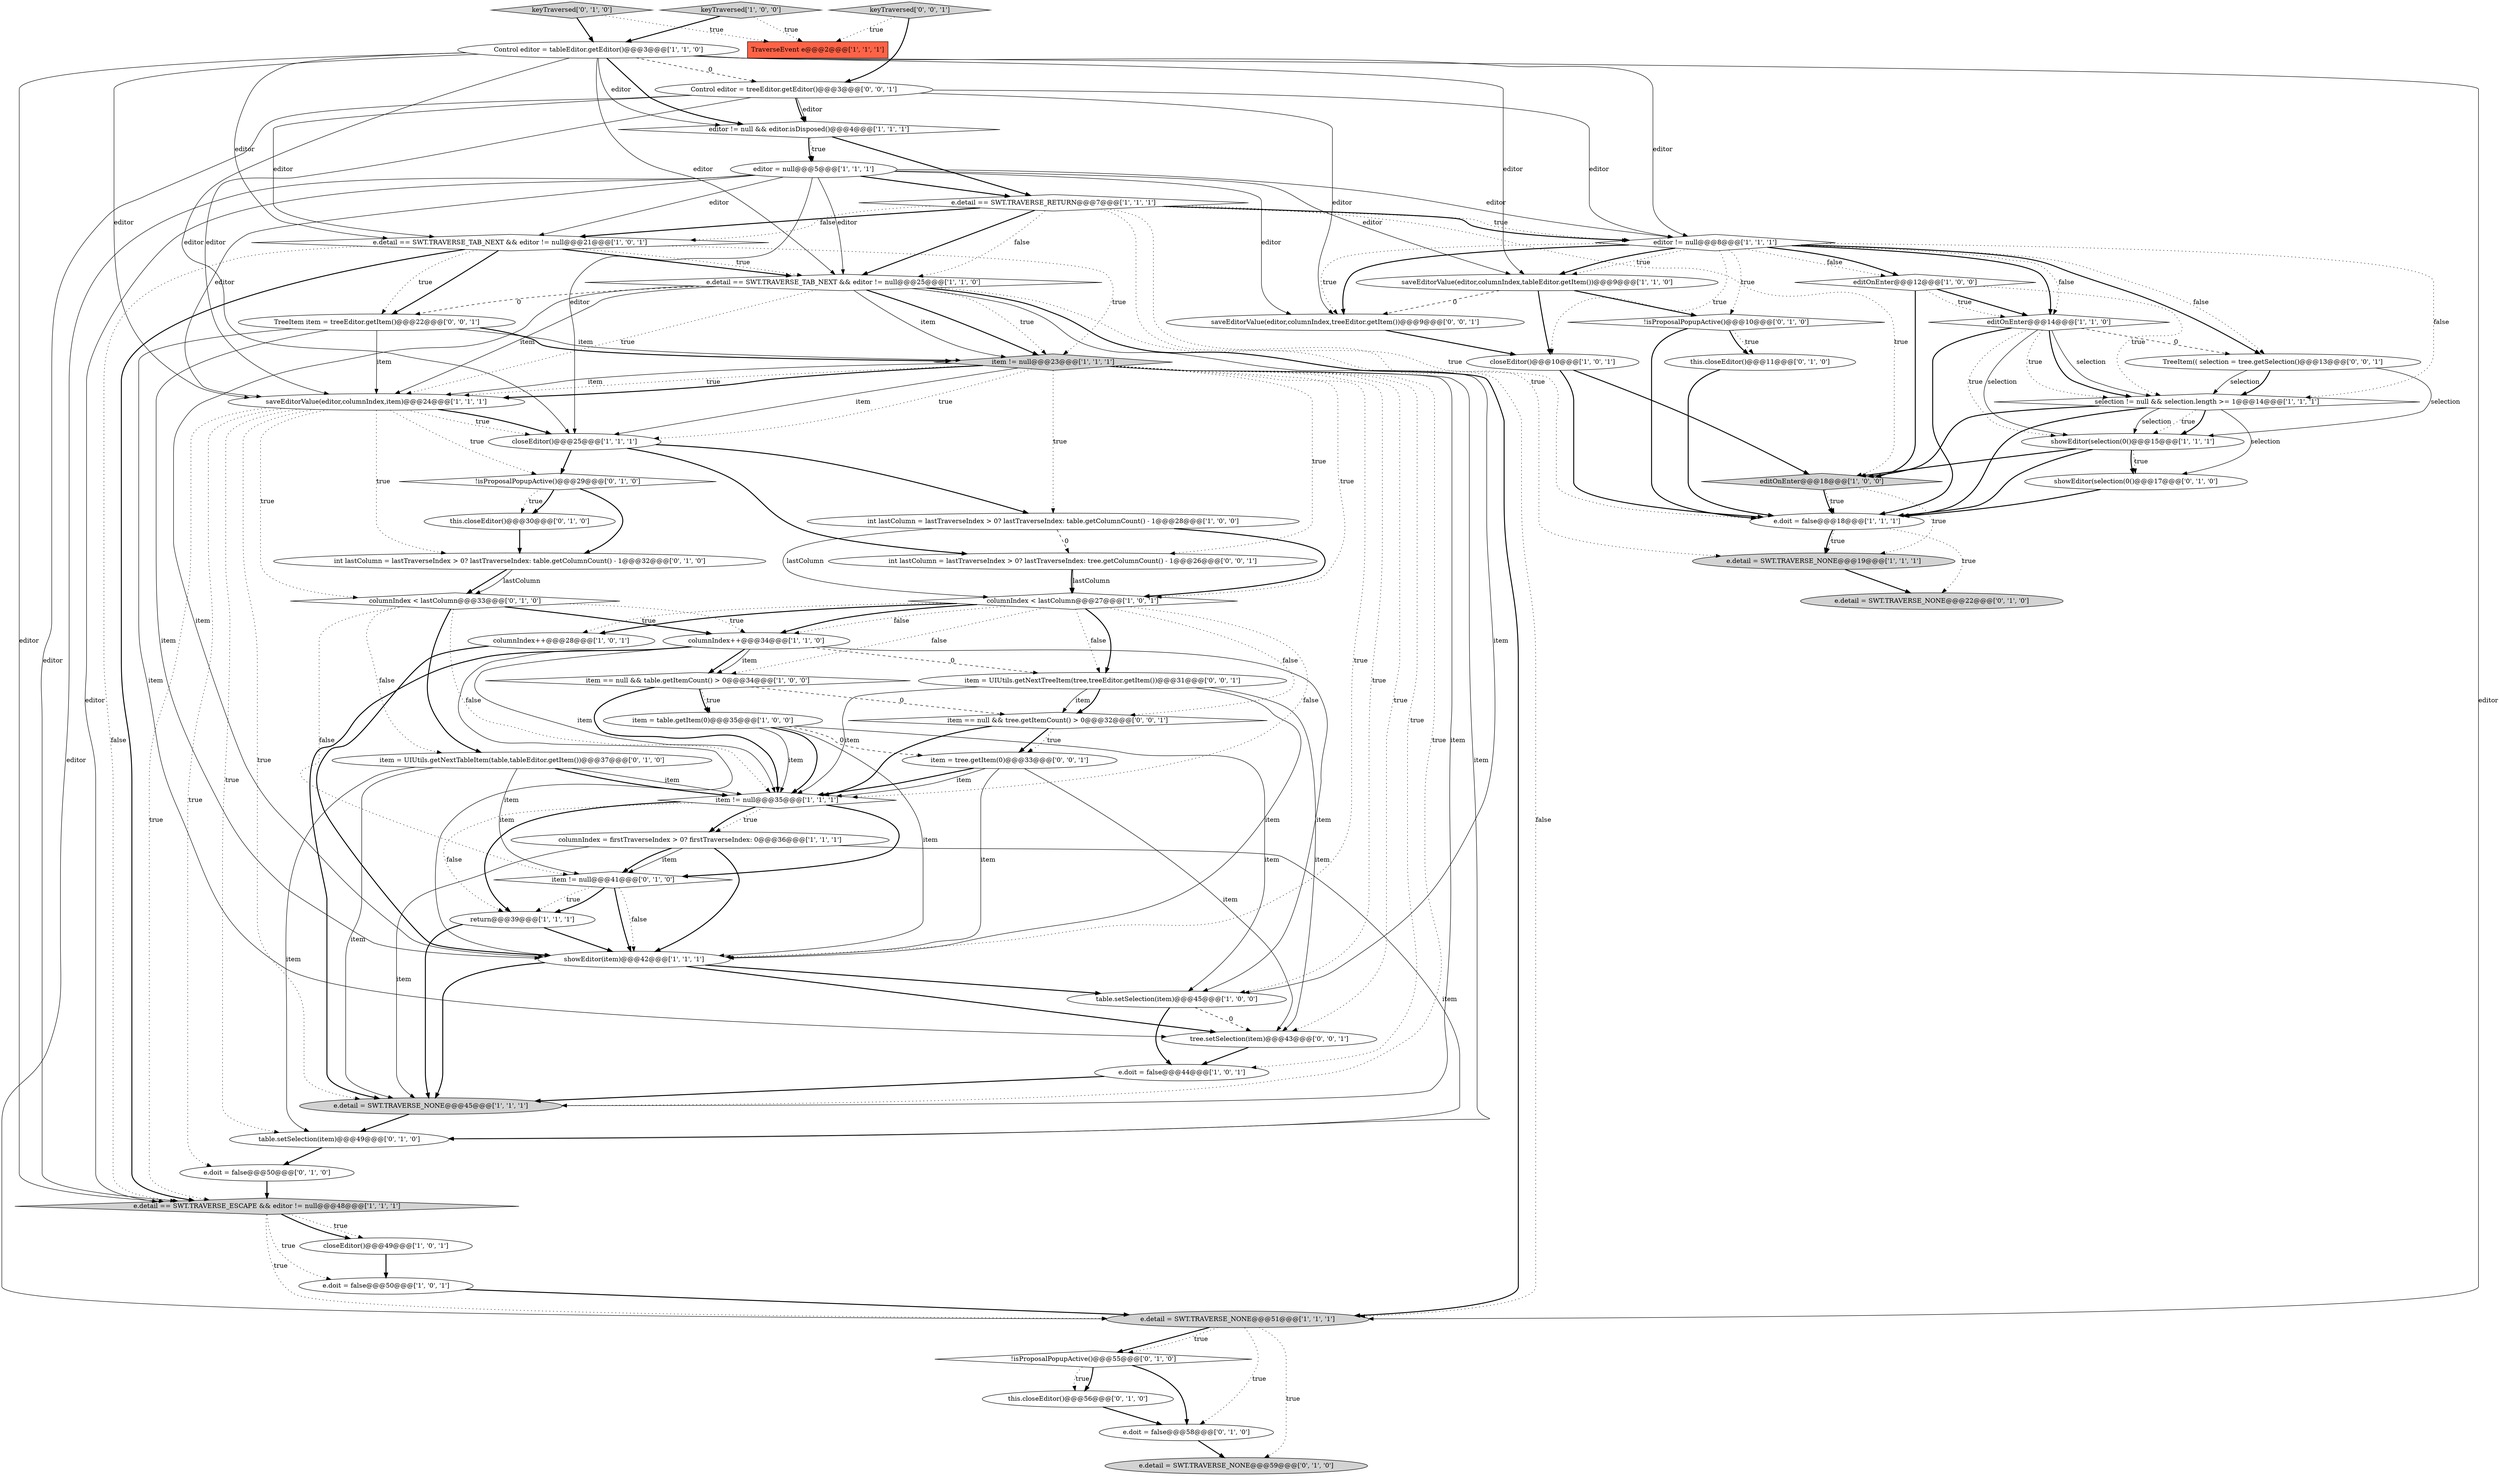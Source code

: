 digraph {
27 [style = filled, label = "e.doit = false@@@18@@@['1', '1', '1']", fillcolor = white, shape = ellipse image = "AAA0AAABBB1BBB"];
51 [style = filled, label = "!isProposalPopupActive()@@@29@@@['0', '1', '0']", fillcolor = white, shape = diamond image = "AAA0AAABBB2BBB"];
17 [style = filled, label = "editOnEnter@@@14@@@['1', '1', '0']", fillcolor = white, shape = diamond image = "AAA0AAABBB1BBB"];
29 [style = filled, label = "selection != null && selection.length >= 1@@@14@@@['1', '1', '1']", fillcolor = white, shape = diamond image = "AAA0AAABBB1BBB"];
54 [style = filled, label = "table.setSelection(item)@@@49@@@['0', '1', '0']", fillcolor = white, shape = ellipse image = "AAA0AAABBB2BBB"];
45 [style = filled, label = "item != null@@@41@@@['0', '1', '0']", fillcolor = white, shape = diamond image = "AAA0AAABBB2BBB"];
18 [style = filled, label = "e.detail = SWT.TRAVERSE_NONE@@@45@@@['1', '1', '1']", fillcolor = lightgray, shape = ellipse image = "AAA0AAABBB1BBB"];
15 [style = filled, label = "closeEditor()@@@49@@@['1', '0', '1']", fillcolor = white, shape = ellipse image = "AAA0AAABBB1BBB"];
0 [style = filled, label = "showEditor(item)@@@42@@@['1', '1', '1']", fillcolor = white, shape = ellipse image = "AAA0AAABBB1BBB"];
12 [style = filled, label = "editOnEnter@@@12@@@['1', '0', '0']", fillcolor = white, shape = diamond image = "AAA0AAABBB1BBB"];
19 [style = filled, label = "closeEditor()@@@25@@@['1', '1', '1']", fillcolor = white, shape = ellipse image = "AAA0AAABBB1BBB"];
8 [style = filled, label = "e.detail == SWT.TRAVERSE_ESCAPE && editor != null@@@48@@@['1', '1', '1']", fillcolor = lightgray, shape = diamond image = "AAA0AAABBB1BBB"];
10 [style = filled, label = "columnIndex++@@@34@@@['1', '1', '0']", fillcolor = white, shape = ellipse image = "AAA0AAABBB1BBB"];
37 [style = filled, label = "e.detail == SWT.TRAVERSE_RETURN@@@7@@@['1', '1', '1']", fillcolor = white, shape = diamond image = "AAA0AAABBB1BBB"];
32 [style = filled, label = "TraverseEvent e@@@2@@@['1', '1', '1']", fillcolor = tomato, shape = box image = "AAA0AAABBB1BBB"];
58 [style = filled, label = "saveEditorValue(editor,columnIndex,treeEditor.getItem())@@@9@@@['0', '0', '1']", fillcolor = white, shape = ellipse image = "AAA0AAABBB3BBB"];
20 [style = filled, label = "item == null && table.getItemCount() > 0@@@34@@@['1', '0', '0']", fillcolor = white, shape = diamond image = "AAA0AAABBB1BBB"];
33 [style = filled, label = "editor != null@@@8@@@['1', '1', '1']", fillcolor = white, shape = diamond image = "AAA0AAABBB1BBB"];
43 [style = filled, label = "e.detail = SWT.TRAVERSE_NONE@@@22@@@['0', '1', '0']", fillcolor = lightgray, shape = ellipse image = "AAA0AAABBB2BBB"];
48 [style = filled, label = "e.doit = false@@@50@@@['0', '1', '0']", fillcolor = white, shape = ellipse image = "AAA0AAABBB2BBB"];
22 [style = filled, label = "item = table.getItem(0)@@@35@@@['1', '0', '0']", fillcolor = white, shape = ellipse image = "AAA0AAABBB1BBB"];
62 [style = filled, label = "item = UIUtils.getNextTreeItem(tree,treeEditor.getItem())@@@31@@@['0', '0', '1']", fillcolor = white, shape = ellipse image = "AAA0AAABBB3BBB"];
36 [style = filled, label = "return@@@39@@@['1', '1', '1']", fillcolor = white, shape = ellipse image = "AAA0AAABBB1BBB"];
46 [style = filled, label = "this.closeEditor()@@@11@@@['0', '1', '0']", fillcolor = white, shape = ellipse image = "AAA1AAABBB2BBB"];
6 [style = filled, label = "editor = null@@@5@@@['1', '1', '1']", fillcolor = white, shape = ellipse image = "AAA0AAABBB1BBB"];
11 [style = filled, label = "item != null@@@23@@@['1', '1', '1']", fillcolor = lightgray, shape = diamond image = "AAA0AAABBB1BBB"];
55 [style = filled, label = "tree.setSelection(item)@@@43@@@['0', '0', '1']", fillcolor = white, shape = ellipse image = "AAA0AAABBB3BBB"];
25 [style = filled, label = "e.detail == SWT.TRAVERSE_TAB_NEXT && editor != null@@@25@@@['1', '1', '0']", fillcolor = white, shape = diamond image = "AAA0AAABBB1BBB"];
64 [style = filled, label = "int lastColumn = lastTraverseIndex > 0? lastTraverseIndex: tree.getColumnCount() - 1@@@26@@@['0', '0', '1']", fillcolor = white, shape = ellipse image = "AAA0AAABBB3BBB"];
56 [style = filled, label = "Control editor = treeEditor.getEditor()@@@3@@@['0', '0', '1']", fillcolor = white, shape = ellipse image = "AAA0AAABBB3BBB"];
14 [style = filled, label = "e.detail = SWT.TRAVERSE_NONE@@@51@@@['1', '1', '1']", fillcolor = lightgray, shape = ellipse image = "AAA0AAABBB1BBB"];
5 [style = filled, label = "e.detail == SWT.TRAVERSE_TAB_NEXT && editor != null@@@21@@@['1', '0', '1']", fillcolor = white, shape = diamond image = "AAA0AAABBB1BBB"];
9 [style = filled, label = "item != null@@@35@@@['1', '1', '1']", fillcolor = white, shape = diamond image = "AAA0AAABBB1BBB"];
40 [style = filled, label = "showEditor(selection(0()@@@17@@@['0', '1', '0']", fillcolor = white, shape = ellipse image = "AAA0AAABBB2BBB"];
28 [style = filled, label = "closeEditor()@@@10@@@['1', '0', '1']", fillcolor = white, shape = ellipse image = "AAA0AAABBB1BBB"];
42 [style = filled, label = "this.closeEditor()@@@30@@@['0', '1', '0']", fillcolor = white, shape = ellipse image = "AAA1AAABBB2BBB"];
31 [style = filled, label = "e.doit = false@@@44@@@['1', '0', '1']", fillcolor = white, shape = ellipse image = "AAA0AAABBB1BBB"];
59 [style = filled, label = "item = tree.getItem(0)@@@33@@@['0', '0', '1']", fillcolor = white, shape = ellipse image = "AAA0AAABBB3BBB"];
26 [style = filled, label = "saveEditorValue(editor,columnIndex,tableEditor.getItem())@@@9@@@['1', '1', '0']", fillcolor = white, shape = ellipse image = "AAA0AAABBB1BBB"];
38 [style = filled, label = "int lastColumn = lastTraverseIndex > 0? lastTraverseIndex: table.getColumnCount() - 1@@@32@@@['0', '1', '0']", fillcolor = white, shape = ellipse image = "AAA0AAABBB2BBB"];
53 [style = filled, label = "item = UIUtils.getNextTableItem(table,tableEditor.getItem())@@@37@@@['0', '1', '0']", fillcolor = white, shape = ellipse image = "AAA0AAABBB2BBB"];
41 [style = filled, label = "keyTraversed['0', '1', '0']", fillcolor = lightgray, shape = diamond image = "AAA0AAABBB2BBB"];
4 [style = filled, label = "e.detail = SWT.TRAVERSE_NONE@@@19@@@['1', '1', '1']", fillcolor = lightgray, shape = ellipse image = "AAA0AAABBB1BBB"];
57 [style = filled, label = "item == null && tree.getItemCount() > 0@@@32@@@['0', '0', '1']", fillcolor = white, shape = diamond image = "AAA0AAABBB3BBB"];
13 [style = filled, label = "keyTraversed['1', '0', '0']", fillcolor = lightgray, shape = diamond image = "AAA0AAABBB1BBB"];
23 [style = filled, label = "showEditor(selection(0()@@@15@@@['1', '1', '1']", fillcolor = white, shape = ellipse image = "AAA0AAABBB1BBB"];
1 [style = filled, label = "columnIndex = firstTraverseIndex > 0? firstTraverseIndex: 0@@@36@@@['1', '1', '1']", fillcolor = white, shape = ellipse image = "AAA0AAABBB1BBB"];
61 [style = filled, label = "TreeItem item = treeEditor.getItem()@@@22@@@['0', '0', '1']", fillcolor = white, shape = ellipse image = "AAA0AAABBB3BBB"];
50 [style = filled, label = "this.closeEditor()@@@56@@@['0', '1', '0']", fillcolor = white, shape = ellipse image = "AAA1AAABBB2BBB"];
60 [style = filled, label = "TreeItem(( selection = tree.getSelection()@@@13@@@['0', '0', '1']", fillcolor = white, shape = ellipse image = "AAA0AAABBB3BBB"];
24 [style = filled, label = "int lastColumn = lastTraverseIndex > 0? lastTraverseIndex: table.getColumnCount() - 1@@@28@@@['1', '0', '0']", fillcolor = white, shape = ellipse image = "AAA0AAABBB1BBB"];
34 [style = filled, label = "editOnEnter@@@18@@@['1', '0', '0']", fillcolor = lightgray, shape = diamond image = "AAA0AAABBB1BBB"];
7 [style = filled, label = "saveEditorValue(editor,columnIndex,item)@@@24@@@['1', '1', '1']", fillcolor = white, shape = ellipse image = "AAA0AAABBB1BBB"];
35 [style = filled, label = "columnIndex < lastColumn@@@27@@@['1', '0', '1']", fillcolor = white, shape = diamond image = "AAA0AAABBB1BBB"];
39 [style = filled, label = "!isProposalPopupActive()@@@10@@@['0', '1', '0']", fillcolor = white, shape = diamond image = "AAA0AAABBB2BBB"];
30 [style = filled, label = "table.setSelection(item)@@@45@@@['1', '0', '0']", fillcolor = white, shape = ellipse image = "AAA0AAABBB1BBB"];
16 [style = filled, label = "editor != null && editor.isDisposed()@@@4@@@['1', '1', '1']", fillcolor = white, shape = diamond image = "AAA0AAABBB1BBB"];
63 [style = filled, label = "keyTraversed['0', '0', '1']", fillcolor = lightgray, shape = diamond image = "AAA0AAABBB3BBB"];
21 [style = filled, label = "e.doit = false@@@50@@@['1', '0', '1']", fillcolor = white, shape = ellipse image = "AAA0AAABBB1BBB"];
49 [style = filled, label = "!isProposalPopupActive()@@@55@@@['0', '1', '0']", fillcolor = white, shape = diamond image = "AAA0AAABBB2BBB"];
44 [style = filled, label = "columnIndex < lastColumn@@@33@@@['0', '1', '0']", fillcolor = white, shape = diamond image = "AAA0AAABBB2BBB"];
47 [style = filled, label = "e.detail = SWT.TRAVERSE_NONE@@@59@@@['0', '1', '0']", fillcolor = lightgray, shape = ellipse image = "AAA0AAABBB2BBB"];
52 [style = filled, label = "e.doit = false@@@58@@@['0', '1', '0']", fillcolor = white, shape = ellipse image = "AAA0AAABBB2BBB"];
3 [style = filled, label = "columnIndex++@@@28@@@['1', '0', '1']", fillcolor = white, shape = ellipse image = "AAA0AAABBB1BBB"];
2 [style = filled, label = "Control editor = tableEditor.getEditor()@@@3@@@['1', '1', '0']", fillcolor = white, shape = ellipse image = "AAA0AAABBB1BBB"];
7->18 [style = dotted, label="true"];
10->30 [style = solid, label="item"];
59->55 [style = solid, label="item"];
25->11 [style = dotted, label="true"];
53->9 [style = solid, label="item"];
27->43 [style = dotted, label="true"];
22->30 [style = solid, label="item"];
48->8 [style = bold, label=""];
19->64 [style = bold, label=""];
17->29 [style = solid, label="selection"];
6->7 [style = solid, label="editor"];
7->38 [style = dotted, label="true"];
33->17 [style = bold, label=""];
6->37 [style = bold, label=""];
37->33 [style = bold, label=""];
39->27 [style = bold, label=""];
44->10 [style = dotted, label="true"];
31->18 [style = bold, label=""];
10->62 [style = dashed, label="0"];
6->33 [style = solid, label="editor"];
25->0 [style = solid, label="item"];
45->0 [style = bold, label=""];
44->45 [style = dotted, label="false"];
7->44 [style = dotted, label="true"];
37->5 [style = dotted, label="false"];
10->9 [style = solid, label="item"];
62->9 [style = solid, label="item"];
10->18 [style = bold, label=""];
53->54 [style = solid, label="item"];
62->55 [style = solid, label="item"];
9->36 [style = bold, label=""];
36->18 [style = bold, label=""];
16->6 [style = dotted, label="true"];
12->29 [style = dotted, label="true"];
51->42 [style = dotted, label="true"];
8->15 [style = dotted, label="true"];
28->34 [style = bold, label=""];
24->35 [style = solid, label="lastColumn"];
59->9 [style = solid, label="item"];
11->19 [style = dotted, label="true"];
7->48 [style = dotted, label="true"];
10->0 [style = solid, label="item"];
33->12 [style = dotted, label="false"];
61->55 [style = solid, label="item"];
6->26 [style = solid, label="editor"];
16->6 [style = bold, label=""];
2->25 [style = solid, label="editor"];
33->26 [style = dotted, label="true"];
49->52 [style = bold, label=""];
33->28 [style = dotted, label="true"];
60->23 [style = solid, label="selection"];
7->19 [style = bold, label=""];
11->19 [style = solid, label="item"];
6->8 [style = solid, label="editor"];
37->25 [style = dotted, label="false"];
59->9 [style = bold, label=""];
2->33 [style = solid, label="editor"];
6->25 [style = solid, label="editor"];
33->12 [style = bold, label=""];
59->0 [style = solid, label="item"];
23->27 [style = bold, label=""];
35->3 [style = bold, label=""];
1->18 [style = solid, label="item"];
24->35 [style = bold, label=""];
5->11 [style = dotted, label="true"];
60->29 [style = solid, label="selection"];
17->27 [style = bold, label=""];
11->24 [style = dotted, label="true"];
53->9 [style = bold, label=""];
27->4 [style = dotted, label="true"];
35->10 [style = dotted, label="false"];
7->51 [style = dotted, label="true"];
11->30 [style = dotted, label="true"];
7->8 [style = dotted, label="true"];
25->61 [style = dashed, label="0"];
60->29 [style = bold, label=""];
33->58 [style = dotted, label="true"];
49->50 [style = dotted, label="true"];
25->14 [style = bold, label=""];
51->42 [style = bold, label=""];
9->1 [style = dotted, label="true"];
62->57 [style = solid, label="item"];
15->21 [style = bold, label=""];
12->34 [style = bold, label=""];
33->17 [style = dotted, label="false"];
22->9 [style = bold, label=""];
35->20 [style = dotted, label="false"];
57->59 [style = bold, label=""];
30->31 [style = bold, label=""];
22->0 [style = solid, label="item"];
23->34 [style = bold, label=""];
2->14 [style = solid, label="editor"];
28->27 [style = bold, label=""];
44->10 [style = bold, label=""];
44->9 [style = dotted, label="false"];
57->59 [style = dotted, label="true"];
25->7 [style = solid, label="item"];
37->5 [style = bold, label=""];
14->49 [style = bold, label=""];
30->55 [style = dashed, label="0"];
5->61 [style = bold, label=""];
64->35 [style = solid, label="lastColumn"];
11->18 [style = solid, label="item"];
56->8 [style = solid, label="editor"];
44->53 [style = dotted, label="false"];
37->27 [style = dotted, label="true"];
24->64 [style = dashed, label="0"];
35->9 [style = dotted, label="false"];
2->16 [style = bold, label=""];
29->23 [style = solid, label="selection"];
11->55 [style = dotted, label="true"];
2->26 [style = solid, label="editor"];
56->58 [style = solid, label="editor"];
1->45 [style = solid, label="item"];
6->58 [style = solid, label="editor"];
35->3 [style = dotted, label="true"];
11->7 [style = solid, label="item"];
25->14 [style = dotted, label="false"];
14->52 [style = dotted, label="true"];
5->8 [style = dotted, label="false"];
55->31 [style = bold, label=""];
39->46 [style = dotted, label="true"];
51->38 [style = bold, label=""];
33->60 [style = bold, label=""];
17->29 [style = dotted, label="true"];
7->54 [style = dotted, label="true"];
61->7 [style = solid, label="item"];
26->39 [style = bold, label=""];
1->0 [style = bold, label=""];
11->35 [style = dotted, label="true"];
10->20 [style = bold, label=""];
26->58 [style = dashed, label="0"];
37->34 [style = dotted, label="true"];
19->51 [style = bold, label=""];
35->62 [style = dotted, label="false"];
21->14 [style = bold, label=""];
29->27 [style = bold, label=""];
45->36 [style = dotted, label="true"];
5->8 [style = bold, label=""];
10->20 [style = solid, label="item"];
63->56 [style = bold, label=""];
64->35 [style = bold, label=""];
9->36 [style = dotted, label="false"];
41->2 [style = bold, label=""];
61->11 [style = bold, label=""];
46->27 [style = bold, label=""];
17->23 [style = solid, label="selection"];
16->37 [style = bold, label=""];
20->22 [style = bold, label=""];
14->49 [style = dotted, label="true"];
2->5 [style = solid, label="editor"];
6->19 [style = solid, label="editor"];
11->7 [style = dotted, label="true"];
19->24 [style = bold, label=""];
2->19 [style = solid, label="editor"];
35->10 [style = bold, label=""];
40->27 [style = bold, label=""];
33->29 [style = dotted, label="false"];
1->45 [style = bold, label=""];
17->60 [style = dashed, label="0"];
12->17 [style = bold, label=""];
35->62 [style = bold, label=""];
38->44 [style = bold, label=""];
37->4 [style = dotted, label="true"];
11->64 [style = dotted, label="true"];
6->14 [style = solid, label="editor"];
37->33 [style = dotted, label="true"];
26->28 [style = bold, label=""];
18->54 [style = bold, label=""];
2->8 [style = solid, label="editor"];
36->0 [style = bold, label=""];
44->53 [style = bold, label=""];
23->40 [style = bold, label=""];
0->30 [style = bold, label=""];
53->18 [style = solid, label="item"];
56->5 [style = solid, label="editor"];
20->9 [style = bold, label=""];
33->60 [style = dotted, label="false"];
1->54 [style = solid, label="item"];
22->59 [style = dashed, label="0"];
17->29 [style = bold, label=""];
52->47 [style = bold, label=""];
62->57 [style = bold, label=""];
56->33 [style = solid, label="editor"];
34->4 [style = dotted, label="true"];
61->11 [style = solid, label="item"];
23->40 [style = dotted, label="true"];
0->55 [style = bold, label=""];
7->19 [style = dotted, label="true"];
38->44 [style = solid, label="lastColumn"];
25->11 [style = solid, label="item"];
2->56 [style = dashed, label="0"];
56->7 [style = solid, label="editor"];
33->39 [style = dotted, label="true"];
29->23 [style = dotted, label="true"];
14->47 [style = dotted, label="true"];
27->4 [style = bold, label=""];
61->0 [style = solid, label="item"];
2->7 [style = solid, label="editor"];
8->21 [style = dotted, label="true"];
20->57 [style = dashed, label="0"];
29->40 [style = solid, label="selection"];
11->54 [style = solid, label="item"];
17->23 [style = dotted, label="true"];
57->9 [style = bold, label=""];
45->0 [style = dotted, label="false"];
11->0 [style = dotted, label="true"];
42->38 [style = bold, label=""];
6->5 [style = solid, label="editor"];
56->16 [style = solid, label="editor"];
34->27 [style = dotted, label="true"];
29->23 [style = bold, label=""];
25->11 [style = bold, label=""];
2->16 [style = solid, label="editor"];
11->7 [style = bold, label=""];
12->17 [style = dotted, label="true"];
45->36 [style = bold, label=""];
11->31 [style = dotted, label="true"];
29->34 [style = bold, label=""];
13->32 [style = dotted, label="true"];
35->57 [style = dotted, label="false"];
33->58 [style = bold, label=""];
5->25 [style = bold, label=""];
62->0 [style = solid, label="item"];
25->30 [style = solid, label="item"];
3->0 [style = bold, label=""];
20->22 [style = dotted, label="true"];
9->45 [style = bold, label=""];
54->48 [style = bold, label=""];
22->9 [style = solid, label="item"];
11->18 [style = dotted, label="true"];
25->7 [style = dotted, label="true"];
4->43 [style = bold, label=""];
8->14 [style = dotted, label="true"];
50->52 [style = bold, label=""];
39->46 [style = bold, label=""];
41->32 [style = dotted, label="true"];
5->25 [style = dotted, label="true"];
53->45 [style = solid, label="item"];
13->2 [style = bold, label=""];
63->32 [style = dotted, label="true"];
9->1 [style = bold, label=""];
37->25 [style = bold, label=""];
58->28 [style = bold, label=""];
0->18 [style = bold, label=""];
49->50 [style = bold, label=""];
5->61 [style = dotted, label="true"];
8->15 [style = bold, label=""];
56->16 [style = bold, label=""];
33->26 [style = bold, label=""];
34->27 [style = bold, label=""];
}
